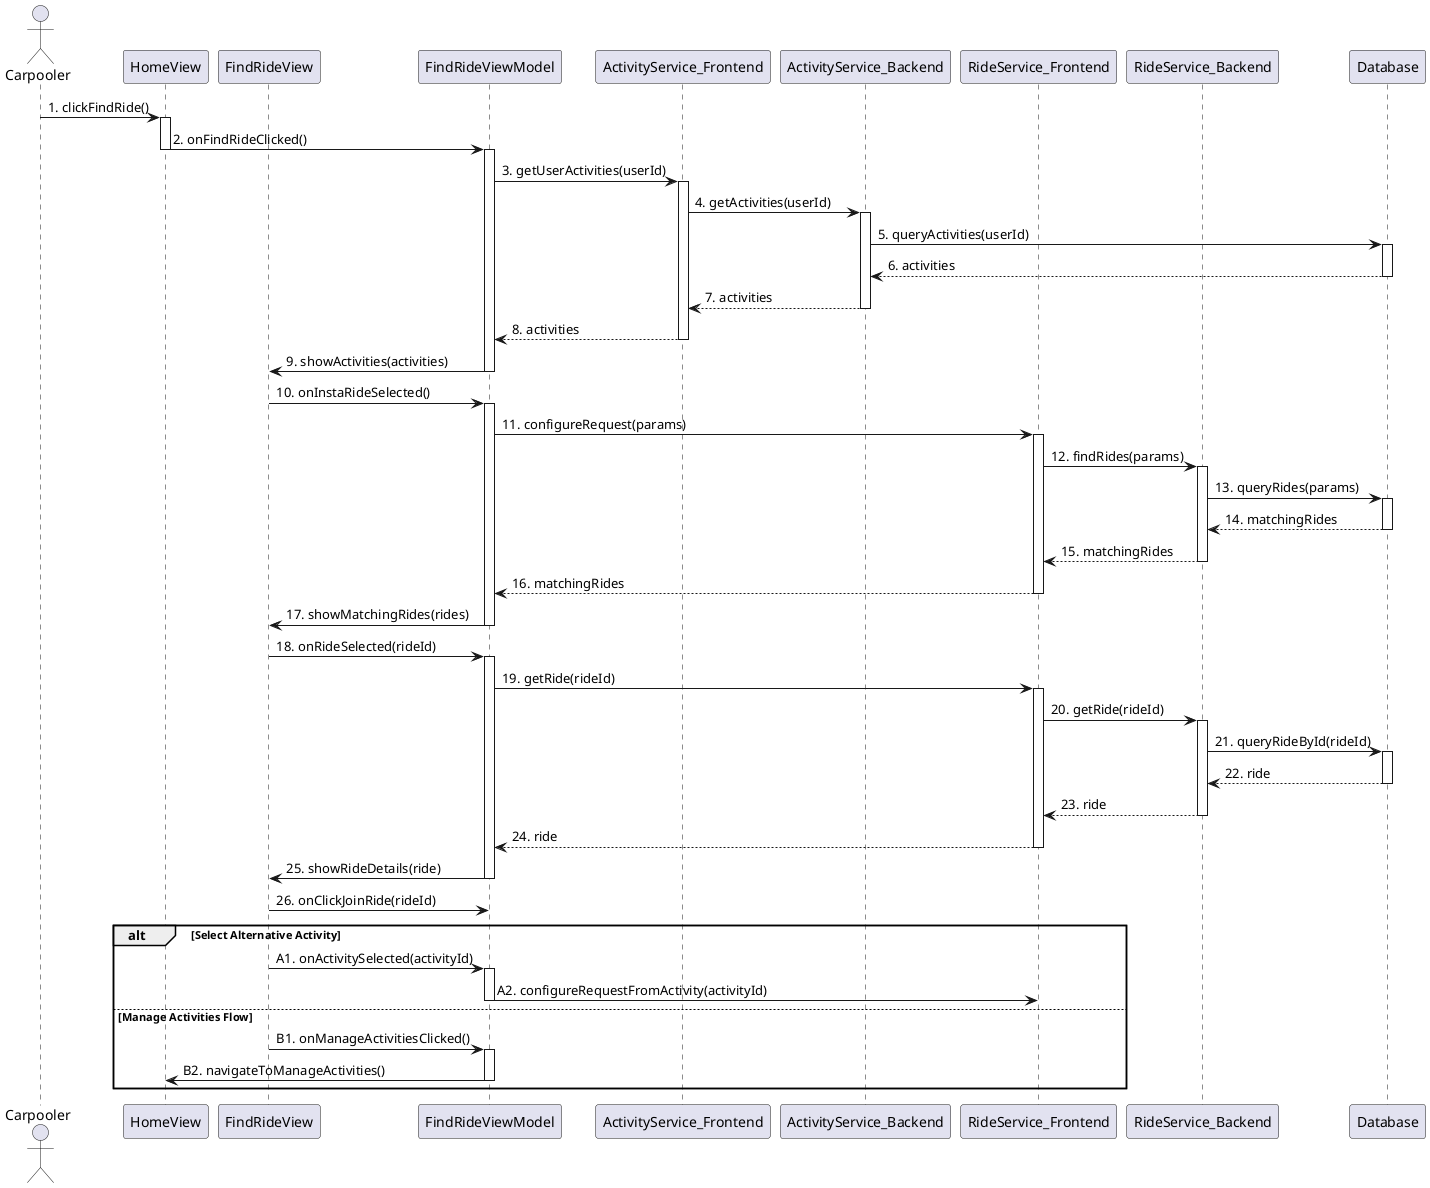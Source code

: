@startuml
actor Carpooler
participant "HomeView" as HomeView
participant "FindRideView" as FindRideView
participant "FindRideViewModel" as VM
participant "ActivityService_Frontend" as ActSrv_F
participant "ActivityService_Backend" as ActSrv_B
participant "RideService_Frontend" as RideSrv_F
participant "RideService_Backend" as RideSrv_B
participant "Database" as DB

Carpooler -> HomeView: 1. clickFindRide()
activate HomeView
HomeView -> VM: 2. onFindRideClicked()
deactivate HomeView
activate VM

box "Main Course of Events"
  VM -> ActSrv_F: 3. getUserActivities(userId)
  activate ActSrv_F

  ActSrv_F -> ActSrv_B: 4. getActivities(userId)
  activate ActSrv_B
  ActSrv_B -> DB: 5. queryActivities(userId)
  activate DB
  DB --> ActSrv_B: 6. activities
  deactivate DB
  ActSrv_B --> ActSrv_F: 7. activities
  deactivate ActSrv_B

  ActSrv_F --> VM: 8. activities
  deactivate ActSrv_F

  VM -> FindRideView: 9. showActivities(activities)
  deactivate VM
end box

box "Main Course (Insta‑Ride Selection → Show Matches)"
  FindRideView -> VM: 10. onInstaRideSelected()
  activate VM

  VM -> RideSrv_F: 11. configureRequest(params)
  activate RideSrv_F

  RideSrv_F -> RideSrv_B: 12. findRides(params)
  activate RideSrv_B
  RideSrv_B -> DB: 13. queryRides(params)
  activate DB
  DB --> RideSrv_B: 14. matchingRides
  deactivate DB
  RideSrv_B --> RideSrv_F: 15. matchingRides
  deactivate RideSrv_B

  RideSrv_F --> VM: 16. matchingRides
  deactivate RideSrv_F

  VM -> FindRideView: 17. showMatchingRides(rides)
  deactivate VM
end box

FindRideView -> VM: 18. onRideSelected(rideId)
activate VM
VM -> RideSrv_F: 19. getRide(rideId)
activate RideSrv_F

RideSrv_F -> RideSrv_B: 20. getRide(rideId)
activate RideSrv_B
RideSrv_B -> DB: 21. queryRideById(rideId)
activate DB
DB --> RideSrv_B: 22. ride
deactivate DB
RideSrv_B --> RideSrv_F: 23. ride
deactivate RideSrv_B

RideSrv_F --> VM: 24. ride
deactivate RideSrv_F
VM -> FindRideView: 25. showRideDetails(ride)
deactivate VM

FindRideView -> VM: 26. onClickJoinRide(rideId)
' → continues with Join Ride UC

alt Select Alternative Activity
  box "Alternative: Choose Activity"
    FindRideView -> VM: A1. onActivitySelected(activityId)
    activate VM
    VM -> RideSrv_F: A2. configureRequestFromActivity(activityId)
    deactivate VM
  end box

else Manage Activities Flow
  box "Alternative: Manage Activities"
    FindRideView -> VM: B1. onManageActivitiesClicked()
    activate VM
    VM -> HomeView: B2. navigateToManageActivities()
    deactivate VM
  end box
end
@enduml
